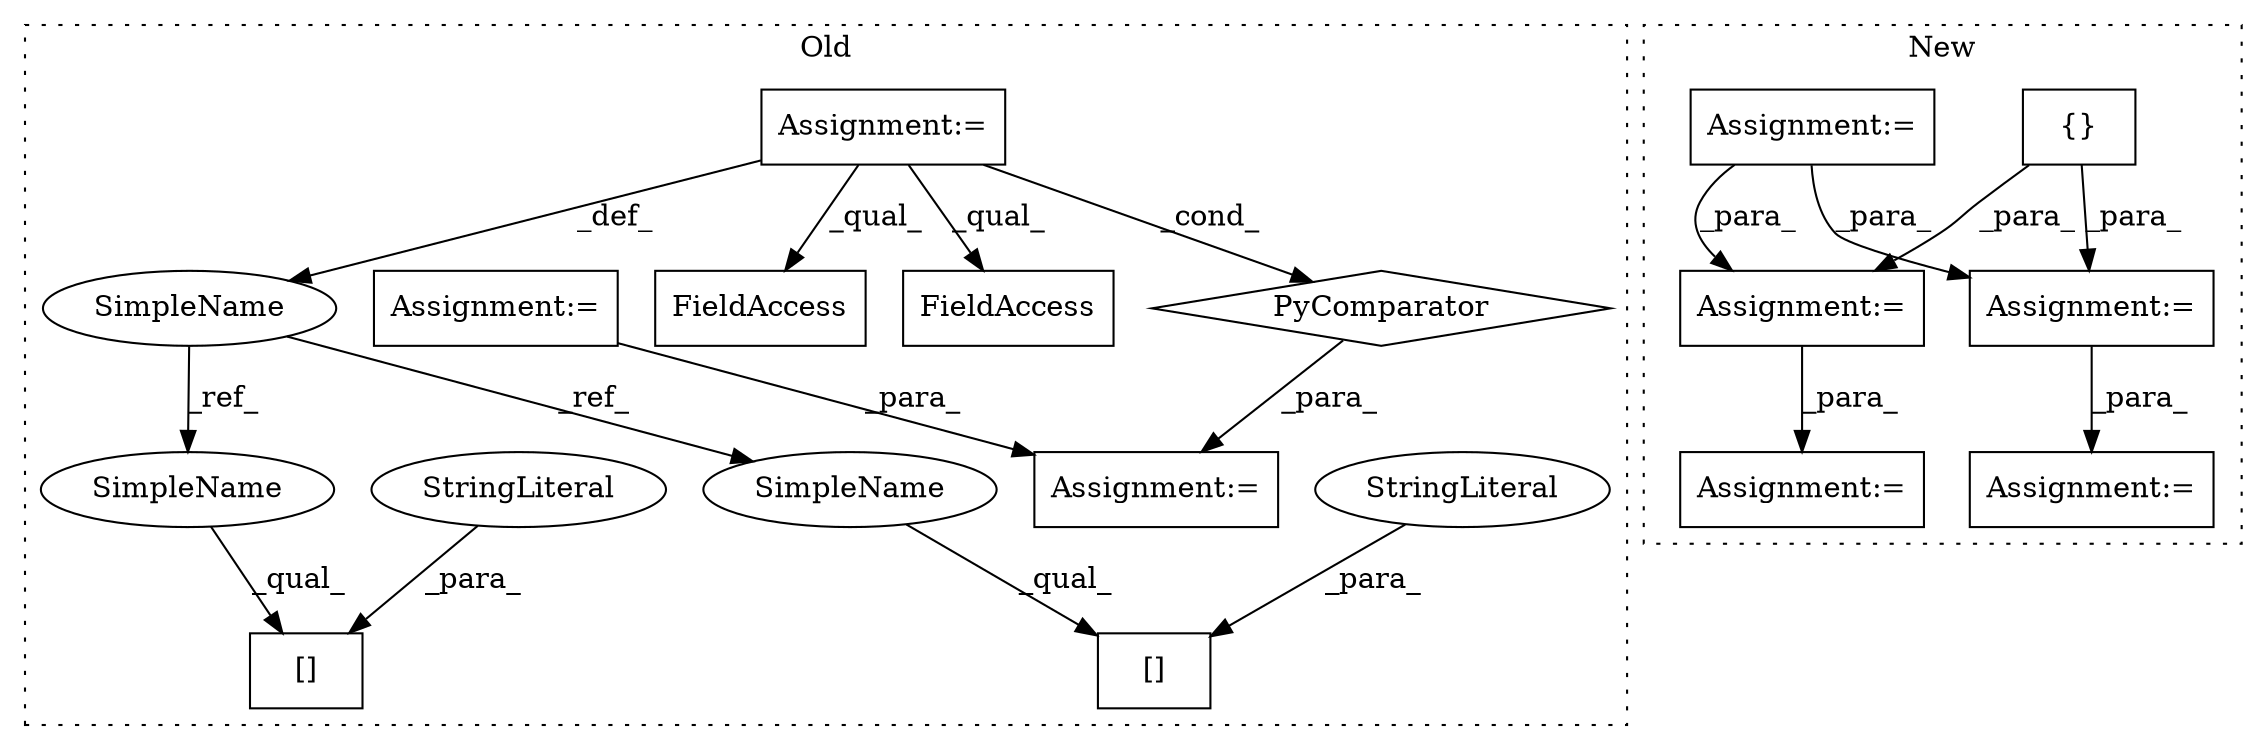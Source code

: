 digraph G {
subgraph cluster0 {
1 [label="[]" a="2" s="1483,1508" l="17,1" shape="box"];
4 [label="StringLiteral" a="45" s="1500" l="8" shape="ellipse"];
5 [label="Assignment:=" a="7" s="585" l="1" shape="box"];
7 [label="[]" a="2" s="1628,1652" l="17,1" shape="box"];
8 [label="StringLiteral" a="45" s="1645" l="7" shape="ellipse"];
9 [label="SimpleName" a="42" s="569" l="16" shape="ellipse"];
10 [label="FieldAccess" a="22" s="1402" l="9" shape="box"];
11 [label="FieldAccess" a="22" s="1547" l="9" shape="box"];
12 [label="Assignment:=" a="7" s="1375" l="1" shape="box"];
13 [label="PyComparator" a="113" s="1618" l="44" shape="diamond"];
17 [label="Assignment:=" a="7" s="1775" l="40" shape="box"];
18 [label="SimpleName" a="42" s="1628" l="16" shape="ellipse"];
19 [label="SimpleName" a="42" s="1483" l="16" shape="ellipse"];
label = "Old";
style="dotted";
}
subgraph cluster1 {
2 [label="{}" a="4" s="1075,1179" l="1,1" shape="box"];
3 [label="Assignment:=" a="7" s="1978" l="32" shape="box"];
6 [label="Assignment:=" a="7" s="824" l="1" shape="box"];
14 [label="Assignment:=" a="7" s="1772" l="1" shape="box"];
15 [label="Assignment:=" a="7" s="2102" l="39" shape="box"];
16 [label="Assignment:=" a="7" s="1840" l="1" shape="box"];
label = "New";
style="dotted";
}
2 -> 16 [label="_para_"];
2 -> 14 [label="_para_"];
4 -> 1 [label="_para_"];
5 -> 9 [label="_def_"];
5 -> 10 [label="_qual_"];
5 -> 11 [label="_qual_"];
5 -> 13 [label="_cond_"];
6 -> 16 [label="_para_"];
6 -> 14 [label="_para_"];
8 -> 7 [label="_para_"];
9 -> 18 [label="_ref_"];
9 -> 19 [label="_ref_"];
13 -> 12 [label="_para_"];
14 -> 3 [label="_para_"];
16 -> 15 [label="_para_"];
17 -> 12 [label="_para_"];
18 -> 7 [label="_qual_"];
19 -> 1 [label="_qual_"];
}